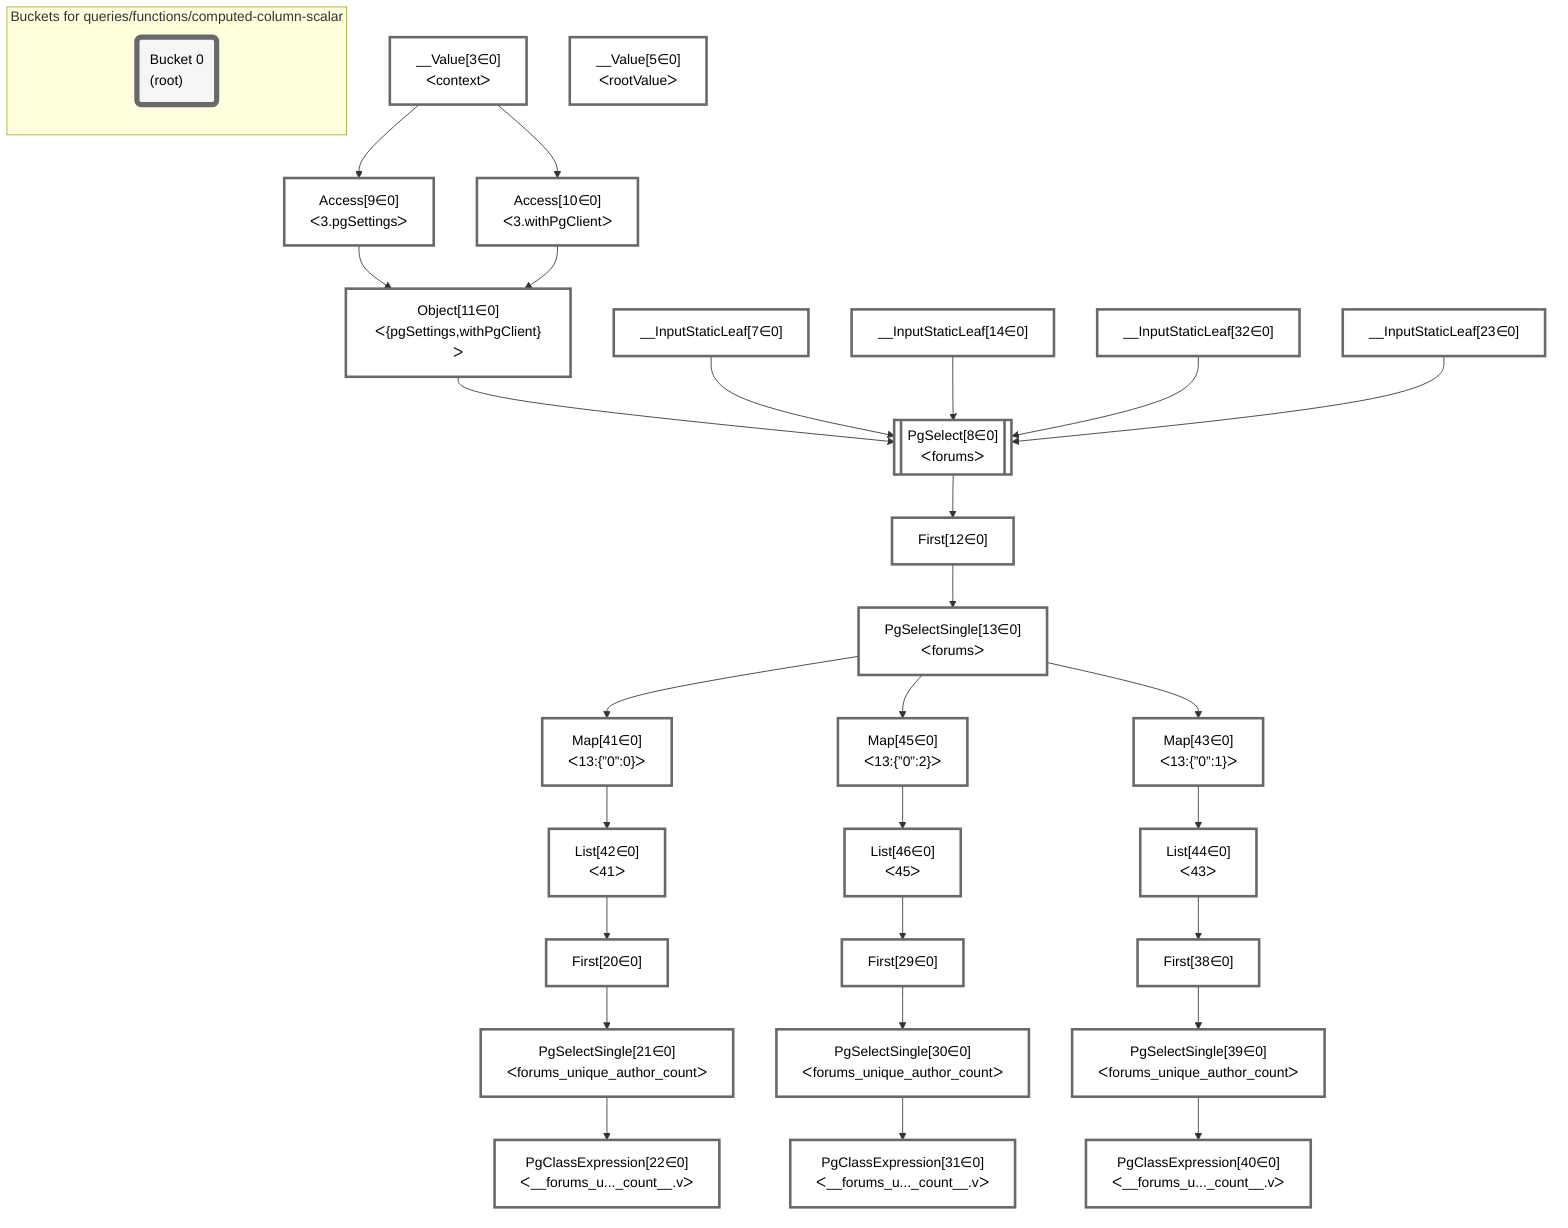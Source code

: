 graph TD
    classDef path fill:#eee,stroke:#000,color:#000
    classDef plan fill:#fff,stroke-width:3px,color:#000
    classDef itemplan fill:#fff,stroke-width:6px,color:#000
    classDef sideeffectplan fill:#f00,stroke-width:6px,color:#000
    classDef bucket fill:#f6f6f6,color:#000,stroke-width:6px,text-align:left


    %% define steps
    __Value3["__Value[3∈0]<br />ᐸcontextᐳ"]:::plan
    __Value5["__Value[5∈0]<br />ᐸrootValueᐳ"]:::plan
    __InputStaticLeaf7["__InputStaticLeaf[7∈0]"]:::plan
    Access9["Access[9∈0]<br />ᐸ3.pgSettingsᐳ"]:::plan
    Access10["Access[10∈0]<br />ᐸ3.withPgClientᐳ"]:::plan
    Object11["Object[11∈0]<br />ᐸ{pgSettings,withPgClient}ᐳ"]:::plan
    __InputStaticLeaf14["__InputStaticLeaf[14∈0]"]:::plan
    __InputStaticLeaf32["__InputStaticLeaf[32∈0]"]:::plan
    __InputStaticLeaf23["__InputStaticLeaf[23∈0]"]:::plan
    PgSelect8[["PgSelect[8∈0]<br />ᐸforumsᐳ"]]:::plan
    First12["First[12∈0]"]:::plan
    PgSelectSingle13["PgSelectSingle[13∈0]<br />ᐸforumsᐳ"]:::plan
    Map41["Map[41∈0]<br />ᐸ13:{”0”:0}ᐳ"]:::plan
    List42["List[42∈0]<br />ᐸ41ᐳ"]:::plan
    First20["First[20∈0]"]:::plan
    PgSelectSingle21["PgSelectSingle[21∈0]<br />ᐸforums_unique_author_countᐳ"]:::plan
    PgClassExpression22["PgClassExpression[22∈0]<br />ᐸ__forums_u..._count__.vᐳ"]:::plan
    Map45["Map[45∈0]<br />ᐸ13:{”0”:2}ᐳ"]:::plan
    List46["List[46∈0]<br />ᐸ45ᐳ"]:::plan
    First29["First[29∈0]"]:::plan
    PgSelectSingle30["PgSelectSingle[30∈0]<br />ᐸforums_unique_author_countᐳ"]:::plan
    PgClassExpression31["PgClassExpression[31∈0]<br />ᐸ__forums_u..._count__.vᐳ"]:::plan
    Map43["Map[43∈0]<br />ᐸ13:{”0”:1}ᐳ"]:::plan
    List44["List[44∈0]<br />ᐸ43ᐳ"]:::plan
    First38["First[38∈0]"]:::plan
    PgSelectSingle39["PgSelectSingle[39∈0]<br />ᐸforums_unique_author_countᐳ"]:::plan
    PgClassExpression40["PgClassExpression[40∈0]<br />ᐸ__forums_u..._count__.vᐳ"]:::plan

    %% plan dependencies
    __Value3 --> Access9
    __Value3 --> Access10
    Access9 & Access10 --> Object11
    Object11 & __InputStaticLeaf7 & __InputStaticLeaf14 & __InputStaticLeaf32 & __InputStaticLeaf23 --> PgSelect8
    PgSelect8 --> First12
    First12 --> PgSelectSingle13
    PgSelectSingle13 --> Map41
    Map41 --> List42
    List42 --> First20
    First20 --> PgSelectSingle21
    PgSelectSingle21 --> PgClassExpression22
    PgSelectSingle13 --> Map45
    Map45 --> List46
    List46 --> First29
    First29 --> PgSelectSingle30
    PgSelectSingle30 --> PgClassExpression31
    PgSelectSingle13 --> Map43
    Map43 --> List44
    List44 --> First38
    First38 --> PgSelectSingle39
    PgSelectSingle39 --> PgClassExpression40

    %% plan-to-path relationships

    subgraph "Buckets for queries/functions/computed-column-scalar"
    Bucket0("Bucket 0<br />(root)"):::bucket
    classDef bucket0 stroke:#696969
    class Bucket0,__Value3,__Value5,__InputStaticLeaf7,PgSelect8,Access9,Access10,Object11,First12,PgSelectSingle13,__InputStaticLeaf14,First20,PgSelectSingle21,PgClassExpression22,__InputStaticLeaf23,First29,PgSelectSingle30,PgClassExpression31,__InputStaticLeaf32,First38,PgSelectSingle39,PgClassExpression40,Map41,List42,Map43,List44,Map45,List46 bucket0
    end